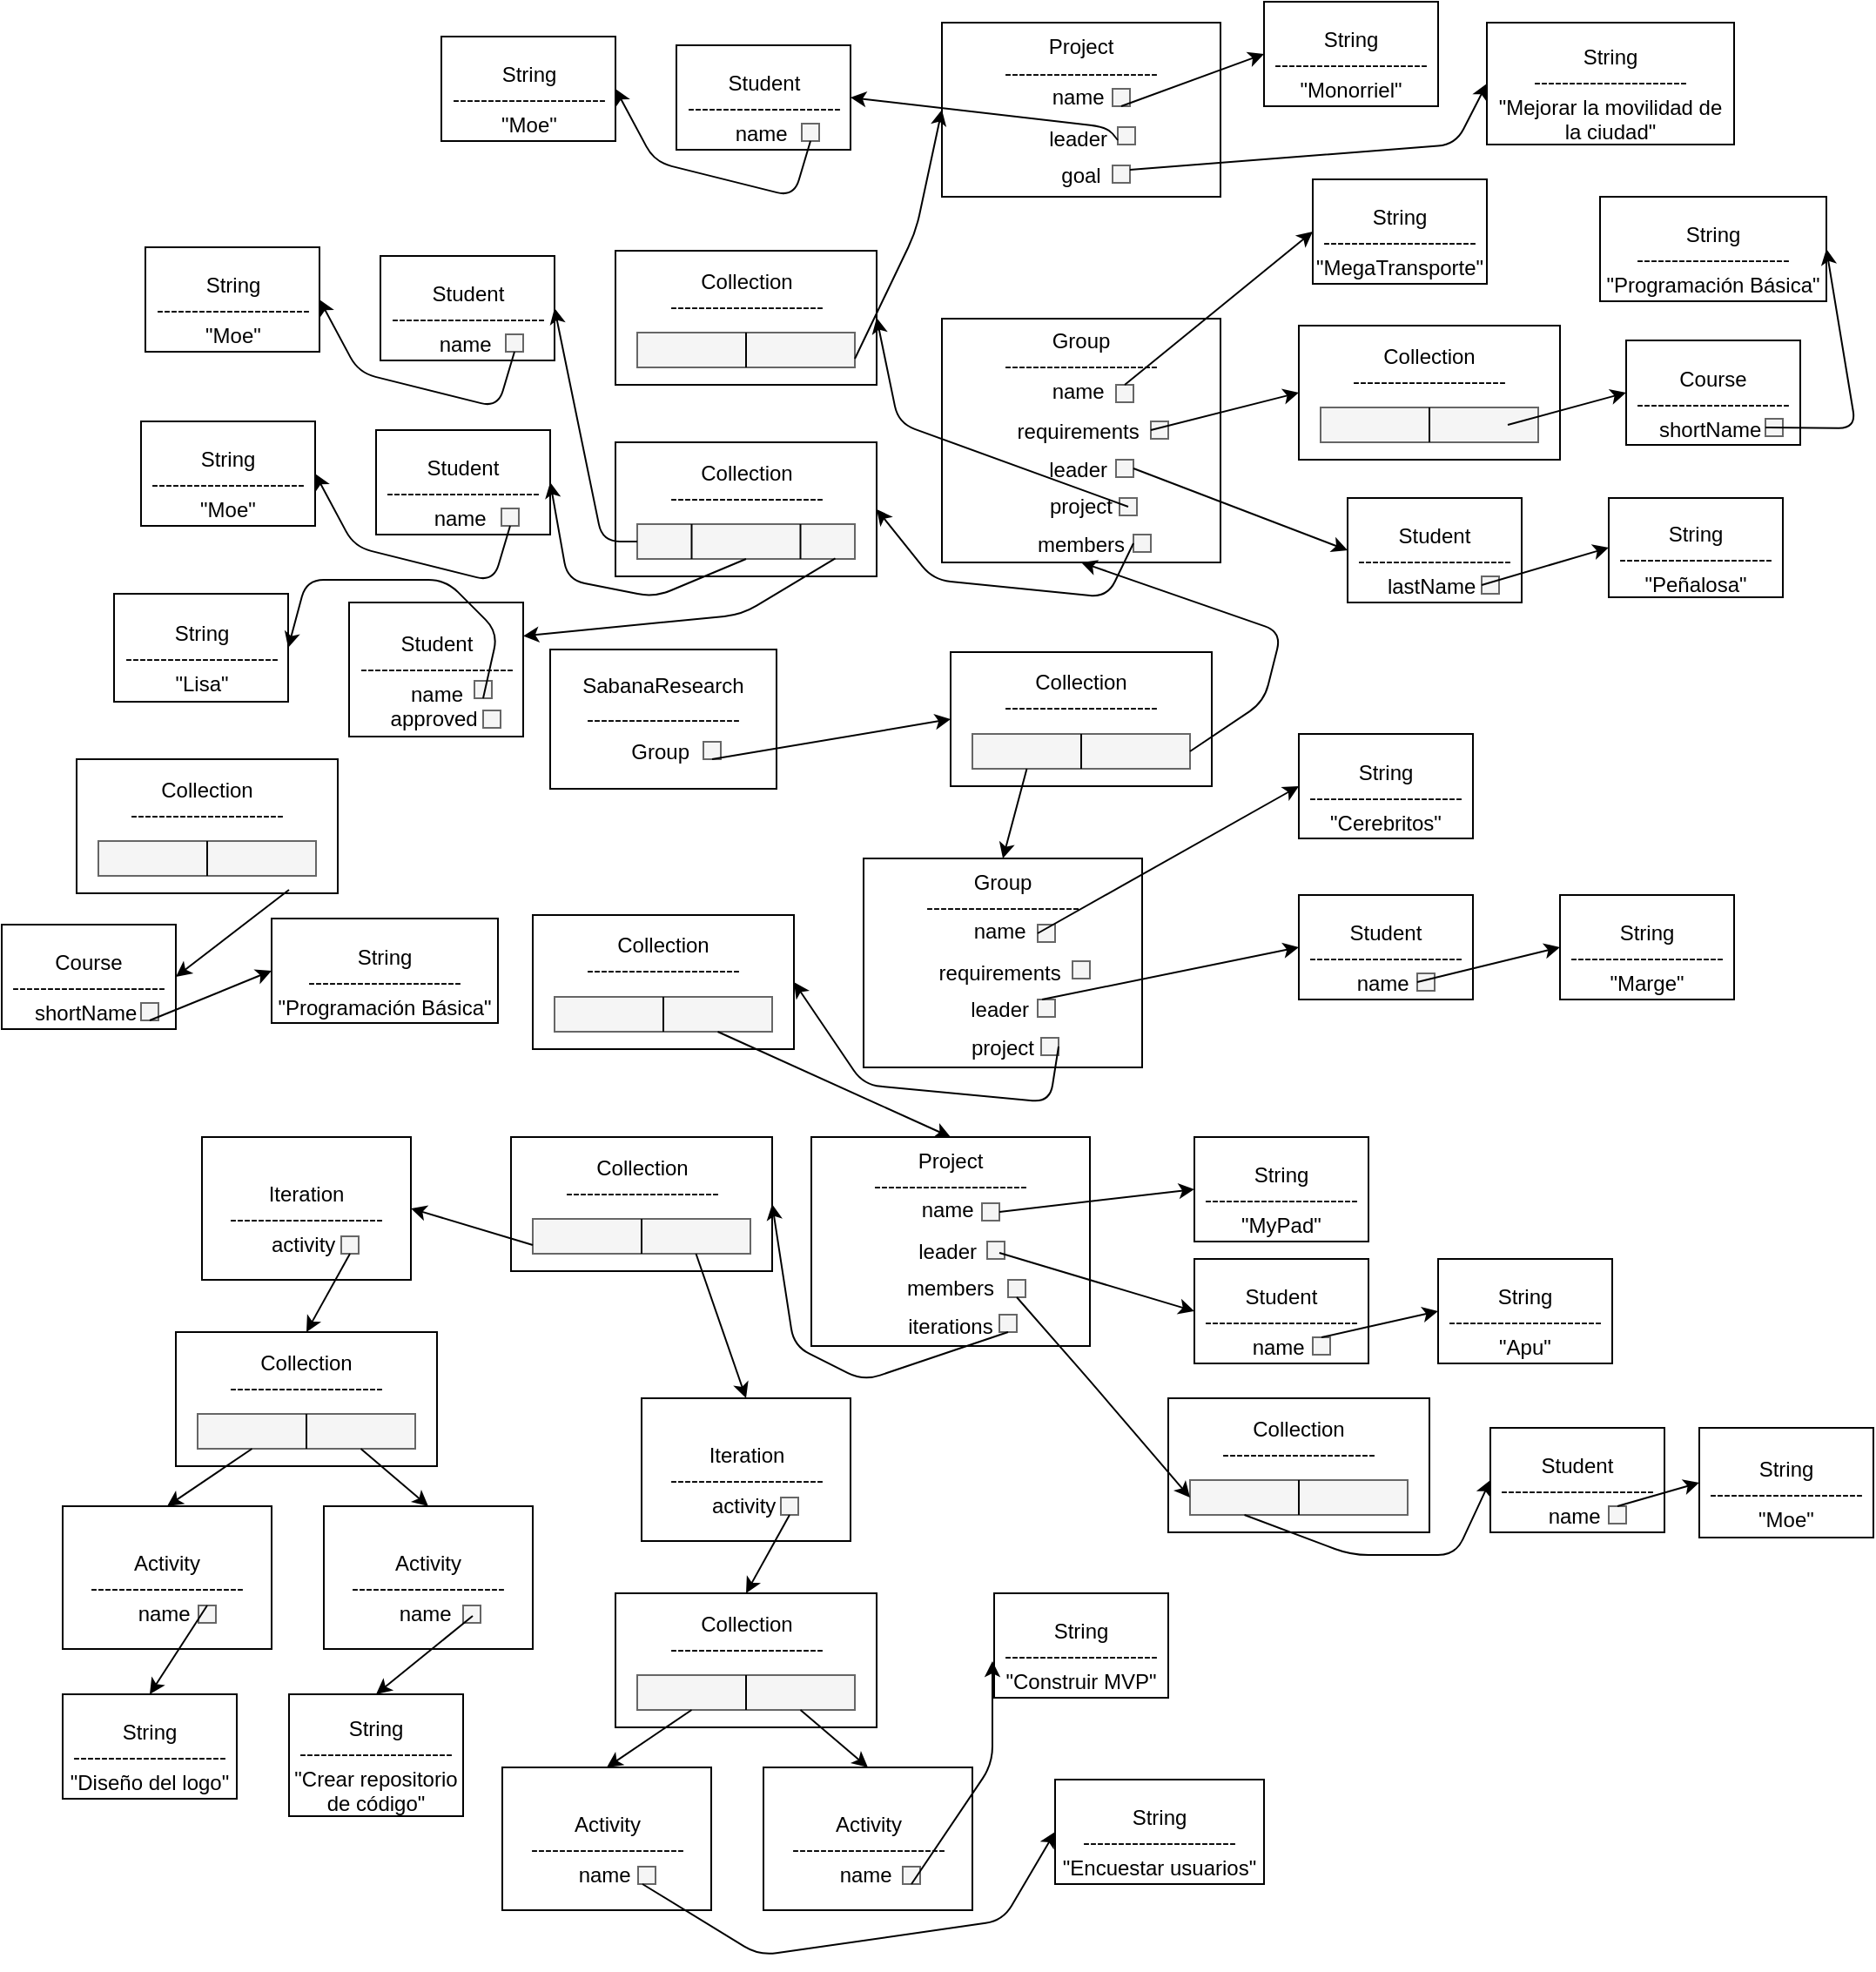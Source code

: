 <mxfile version="14.4.2" type="github"><diagram id="P8UJjd-iCcL9olayxcJQ" name="Page-1"><mxGraphModel dx="2286" dy="1007" grid="1" gridSize="10" guides="1" tooltips="1" connect="1" arrows="1" fold="1" page="0" pageScale="1" pageWidth="827" pageHeight="1169" math="0" shadow="0"><root><mxCell id="0"/><mxCell id="1" parent="0"/><mxCell id="CRfSCjfaQZ6pSFV6DgBa-1" value="&lt;p style=&quot;line-height: 80%&quot;&gt;SabanaResearch&lt;br&gt;&lt;br&gt;----------------------&lt;br&gt;&lt;br&gt;Group&amp;nbsp;&lt;/p&gt;" style="rounded=0;whiteSpace=wrap;html=1;" vertex="1" parent="1"><mxGeometry x="80" y="70" width="130" height="80" as="geometry"/></mxCell><mxCell id="CRfSCjfaQZ6pSFV6DgBa-2" value="" style="whiteSpace=wrap;html=1;aspect=fixed;fillColor=#f5f5f5;strokeColor=#666666;fontColor=#333333;" vertex="1" parent="1"><mxGeometry x="168" y="123" width="10" height="10" as="geometry"/></mxCell><mxCell id="CRfSCjfaQZ6pSFV6DgBa-3" value="Collection&lt;br&gt;----------------------&lt;br&gt;&lt;br&gt;&amp;nbsp;" style="rounded=0;whiteSpace=wrap;html=1;" vertex="1" parent="1"><mxGeometry x="310" y="71.5" width="150" height="77" as="geometry"/></mxCell><mxCell id="CRfSCjfaQZ6pSFV6DgBa-4" value="" style="rounded=0;whiteSpace=wrap;html=1;fillColor=#f5f5f5;strokeColor=#666666;fontColor=#333333;" vertex="1" parent="1"><mxGeometry x="322.5" y="118.5" width="125" height="20" as="geometry"/></mxCell><mxCell id="CRfSCjfaQZ6pSFV6DgBa-5" value="" style="endArrow=none;html=1;entryX=0.5;entryY=0;entryDx=0;entryDy=0;" edge="1" parent="1" target="CRfSCjfaQZ6pSFV6DgBa-4"><mxGeometry width="50" height="50" relative="1" as="geometry"><mxPoint x="385" y="138.5" as="sourcePoint"/><mxPoint x="430" y="128.5" as="targetPoint"/></mxGeometry></mxCell><mxCell id="CRfSCjfaQZ6pSFV6DgBa-7" value="" style="endArrow=classic;html=1;exitX=0.5;exitY=1;exitDx=0;exitDy=0;entryX=0;entryY=0.5;entryDx=0;entryDy=0;" edge="1" parent="1" source="CRfSCjfaQZ6pSFV6DgBa-2" target="CRfSCjfaQZ6pSFV6DgBa-3"><mxGeometry width="50" height="50" relative="1" as="geometry"><mxPoint x="390" y="170" as="sourcePoint"/><mxPoint x="440" y="120" as="targetPoint"/></mxGeometry></mxCell><mxCell id="CRfSCjfaQZ6pSFV6DgBa-8" value="&lt;p style=&quot;line-height: 80%&quot;&gt;&lt;/p&gt;&lt;div&gt;&lt;span&gt;Group&lt;/span&gt;&lt;/div&gt;&lt;div&gt;&lt;span&gt;----------------------&lt;/span&gt;&lt;/div&gt;&lt;div&gt;&lt;span&gt;name&amp;nbsp;&lt;/span&gt;&lt;/div&gt;&lt;p&gt;&lt;/p&gt;&lt;p style=&quot;line-height: 80%&quot;&gt;requirements&amp;nbsp;&lt;/p&gt;&lt;p style=&quot;line-height: 80%&quot;&gt;leader&amp;nbsp;&lt;/p&gt;&lt;p style=&quot;line-height: 80%&quot;&gt;project&lt;/p&gt;" style="rounded=0;whiteSpace=wrap;html=1;align=center;" vertex="1" parent="1"><mxGeometry x="260" y="190" width="160" height="120" as="geometry"/></mxCell><mxCell id="CRfSCjfaQZ6pSFV6DgBa-9" value="" style="whiteSpace=wrap;html=1;aspect=fixed;fillColor=#f5f5f5;strokeColor=#666666;fontColor=#333333;" vertex="1" parent="1"><mxGeometry x="380" y="249" width="10" height="10" as="geometry"/></mxCell><mxCell id="CRfSCjfaQZ6pSFV6DgBa-10" value="&lt;p style=&quot;line-height: 80%&quot;&gt;&lt;/p&gt;&lt;div&gt;String&lt;/div&gt;&lt;div&gt;&lt;span&gt;----------------------&lt;/span&gt;&lt;/div&gt;&lt;div&gt;&lt;span&gt;&quot;Cerebritos&quot;&lt;/span&gt;&lt;/div&gt;" style="rounded=0;whiteSpace=wrap;html=1;align=center;" vertex="1" parent="1"><mxGeometry x="510" y="118.5" width="100" height="60" as="geometry"/></mxCell><mxCell id="CRfSCjfaQZ6pSFV6DgBa-11" value="" style="whiteSpace=wrap;html=1;aspect=fixed;fillColor=#f5f5f5;strokeColor=#666666;fontColor=#333333;" vertex="1" parent="1"><mxGeometry x="360" y="228" width="10" height="10" as="geometry"/></mxCell><mxCell id="CRfSCjfaQZ6pSFV6DgBa-13" value="" style="endArrow=classic;html=1;entryX=0;entryY=0.5;entryDx=0;entryDy=0;exitX=0;exitY=0.5;exitDx=0;exitDy=0;" edge="1" parent="1" source="CRfSCjfaQZ6pSFV6DgBa-11" target="CRfSCjfaQZ6pSFV6DgBa-10"><mxGeometry width="50" height="50" relative="1" as="geometry"><mxPoint x="390" y="210" as="sourcePoint"/><mxPoint x="440" y="160" as="targetPoint"/></mxGeometry></mxCell><mxCell id="CRfSCjfaQZ6pSFV6DgBa-14" value="" style="whiteSpace=wrap;html=1;aspect=fixed;fillColor=#f5f5f5;strokeColor=#666666;fontColor=#333333;" vertex="1" parent="1"><mxGeometry x="360" y="271" width="10" height="10" as="geometry"/></mxCell><mxCell id="CRfSCjfaQZ6pSFV6DgBa-15" value="&lt;p style=&quot;line-height: 80%&quot;&gt;&lt;/p&gt;&lt;div&gt;Student&lt;/div&gt;&lt;div&gt;&lt;span&gt;----------------------&lt;/span&gt;&lt;/div&gt;&lt;div&gt;&lt;span&gt;name&amp;nbsp;&lt;/span&gt;&lt;/div&gt;" style="rounded=0;whiteSpace=wrap;html=1;align=center;" vertex="1" parent="1"><mxGeometry x="510" y="211" width="100" height="60" as="geometry"/></mxCell><mxCell id="CRfSCjfaQZ6pSFV6DgBa-16" value="" style="whiteSpace=wrap;html=1;aspect=fixed;fillColor=#f5f5f5;strokeColor=#666666;fontColor=#333333;" vertex="1" parent="1"><mxGeometry x="578" y="256" width="10" height="10" as="geometry"/></mxCell><mxCell id="CRfSCjfaQZ6pSFV6DgBa-17" value="&lt;p style=&quot;line-height: 80%&quot;&gt;&lt;/p&gt;&lt;div&gt;String&lt;/div&gt;&lt;div&gt;&lt;span&gt;----------------------&lt;/span&gt;&lt;/div&gt;&lt;div&gt;&lt;span&gt;&quot;Marge&quot;&lt;/span&gt;&lt;/div&gt;" style="rounded=0;whiteSpace=wrap;html=1;align=center;" vertex="1" parent="1"><mxGeometry x="660" y="211" width="100" height="60" as="geometry"/></mxCell><mxCell id="CRfSCjfaQZ6pSFV6DgBa-18" value="" style="endArrow=classic;html=1;exitX=0;exitY=0.5;exitDx=0;exitDy=0;entryX=0;entryY=0.5;entryDx=0;entryDy=0;" edge="1" parent="1" source="CRfSCjfaQZ6pSFV6DgBa-16" target="CRfSCjfaQZ6pSFV6DgBa-17"><mxGeometry width="50" height="50" relative="1" as="geometry"><mxPoint x="600" y="350" as="sourcePoint"/><mxPoint x="650" y="300" as="targetPoint"/></mxGeometry></mxCell><mxCell id="CRfSCjfaQZ6pSFV6DgBa-19" value="" style="endArrow=classic;html=1;exitX=0.25;exitY=0;exitDx=0;exitDy=0;entryX=0;entryY=0.5;entryDx=0;entryDy=0;" edge="1" parent="1" source="CRfSCjfaQZ6pSFV6DgBa-14" target="CRfSCjfaQZ6pSFV6DgBa-15"><mxGeometry width="50" height="50" relative="1" as="geometry"><mxPoint x="460" y="350" as="sourcePoint"/><mxPoint x="510" y="300" as="targetPoint"/></mxGeometry></mxCell><mxCell id="CRfSCjfaQZ6pSFV6DgBa-20" value="" style="whiteSpace=wrap;html=1;aspect=fixed;fillColor=#f5f5f5;strokeColor=#666666;fontColor=#333333;" vertex="1" parent="1"><mxGeometry x="362" y="293" width="10" height="10" as="geometry"/></mxCell><mxCell id="CRfSCjfaQZ6pSFV6DgBa-22" value="Collection&lt;br&gt;----------------------&lt;br&gt;&lt;br&gt;&amp;nbsp;" style="rounded=0;whiteSpace=wrap;html=1;" vertex="1" parent="1"><mxGeometry x="70" y="222.5" width="150" height="77" as="geometry"/></mxCell><mxCell id="CRfSCjfaQZ6pSFV6DgBa-23" value="" style="rounded=0;whiteSpace=wrap;html=1;fillColor=#f5f5f5;strokeColor=#666666;fontColor=#333333;" vertex="1" parent="1"><mxGeometry x="82.5" y="269.5" width="125" height="20" as="geometry"/></mxCell><mxCell id="CRfSCjfaQZ6pSFV6DgBa-24" value="" style="endArrow=none;html=1;entryX=0.5;entryY=0;entryDx=0;entryDy=0;" edge="1" parent="1" target="CRfSCjfaQZ6pSFV6DgBa-23"><mxGeometry width="50" height="50" relative="1" as="geometry"><mxPoint x="145" y="289.5" as="sourcePoint"/><mxPoint x="190" y="279.5" as="targetPoint"/></mxGeometry></mxCell><mxCell id="CRfSCjfaQZ6pSFV6DgBa-25" value="" style="endArrow=classic;html=1;exitX=0.25;exitY=1;exitDx=0;exitDy=0;entryX=0.5;entryY=0;entryDx=0;entryDy=0;" edge="1" parent="1" source="CRfSCjfaQZ6pSFV6DgBa-4" target="CRfSCjfaQZ6pSFV6DgBa-8"><mxGeometry width="50" height="50" relative="1" as="geometry"><mxPoint x="390" y="300" as="sourcePoint"/><mxPoint x="440" y="250" as="targetPoint"/></mxGeometry></mxCell><mxCell id="CRfSCjfaQZ6pSFV6DgBa-28" value="" style="endArrow=classic;html=1;exitX=1;exitY=0.5;exitDx=0;exitDy=0;entryX=1;entryY=0.5;entryDx=0;entryDy=0;" edge="1" parent="1" source="CRfSCjfaQZ6pSFV6DgBa-20" target="CRfSCjfaQZ6pSFV6DgBa-22"><mxGeometry width="50" height="50" relative="1" as="geometry"><mxPoint x="390" y="300" as="sourcePoint"/><mxPoint x="440" y="250" as="targetPoint"/><Array as="points"><mxPoint x="367" y="330"/><mxPoint x="260" y="320"/></Array></mxGeometry></mxCell><mxCell id="CRfSCjfaQZ6pSFV6DgBa-29" value="&lt;p style=&quot;line-height: 80%&quot;&gt;&lt;/p&gt;&lt;div&gt;Project&lt;/div&gt;&lt;div&gt;&lt;span&gt;----------------------&lt;/span&gt;&lt;/div&gt;&lt;div&gt;&lt;span&gt;name&amp;nbsp;&lt;/span&gt;&lt;/div&gt;&lt;p&gt;&lt;/p&gt;&lt;p style=&quot;line-height: 80%&quot;&gt;&lt;span&gt;leader&amp;nbsp;&lt;/span&gt;&lt;/p&gt;&lt;p style=&quot;line-height: 80%&quot;&gt;&lt;span&gt;members&lt;/span&gt;&lt;/p&gt;&lt;p style=&quot;line-height: 80%&quot;&gt;iterations&lt;/p&gt;" style="rounded=0;whiteSpace=wrap;html=1;align=center;" vertex="1" parent="1"><mxGeometry x="230" y="350" width="160" height="120" as="geometry"/></mxCell><mxCell id="CRfSCjfaQZ6pSFV6DgBa-30" value="" style="whiteSpace=wrap;html=1;aspect=fixed;fillColor=#f5f5f5;strokeColor=#666666;fontColor=#333333;" vertex="1" parent="1"><mxGeometry x="328" y="388" width="10" height="10" as="geometry"/></mxCell><mxCell id="CRfSCjfaQZ6pSFV6DgBa-31" value="" style="whiteSpace=wrap;html=1;aspect=fixed;fillColor=#f5f5f5;strokeColor=#666666;fontColor=#333333;" vertex="1" parent="1"><mxGeometry x="338" y="452" width="10" height="10" as="geometry"/></mxCell><mxCell id="CRfSCjfaQZ6pSFV6DgBa-32" value="" style="whiteSpace=wrap;html=1;aspect=fixed;fillColor=#f5f5f5;strokeColor=#666666;fontColor=#333333;" vertex="1" parent="1"><mxGeometry x="343" y="432" width="10" height="10" as="geometry"/></mxCell><mxCell id="CRfSCjfaQZ6pSFV6DgBa-33" value="" style="whiteSpace=wrap;html=1;aspect=fixed;fillColor=#f5f5f5;strokeColor=#666666;fontColor=#333333;" vertex="1" parent="1"><mxGeometry x="331" y="410" width="10" height="10" as="geometry"/></mxCell><mxCell id="CRfSCjfaQZ6pSFV6DgBa-38" value="&lt;p style=&quot;line-height: 80%&quot;&gt;&lt;/p&gt;&lt;div&gt;String&lt;/div&gt;&lt;div&gt;&lt;span&gt;----------------------&lt;/span&gt;&lt;/div&gt;&lt;div&gt;&lt;span&gt;&quot;MyPad&quot;&lt;/span&gt;&lt;/div&gt;" style="rounded=0;whiteSpace=wrap;html=1;align=center;" vertex="1" parent="1"><mxGeometry x="450" y="350" width="100" height="60" as="geometry"/></mxCell><mxCell id="CRfSCjfaQZ6pSFV6DgBa-40" value="&lt;p style=&quot;line-height: 80%&quot;&gt;&lt;/p&gt;&lt;div&gt;Student&lt;/div&gt;&lt;div&gt;&lt;span&gt;----------------------&lt;/span&gt;&lt;/div&gt;&lt;div&gt;&lt;span&gt;name&amp;nbsp;&lt;/span&gt;&lt;/div&gt;" style="rounded=0;whiteSpace=wrap;html=1;align=center;" vertex="1" parent="1"><mxGeometry x="450" y="420" width="100" height="60" as="geometry"/></mxCell><mxCell id="CRfSCjfaQZ6pSFV6DgBa-41" value="" style="whiteSpace=wrap;html=1;aspect=fixed;fillColor=#f5f5f5;strokeColor=#666666;fontColor=#333333;" vertex="1" parent="1"><mxGeometry x="518" y="465" width="10" height="10" as="geometry"/></mxCell><mxCell id="CRfSCjfaQZ6pSFV6DgBa-42" value="&lt;p style=&quot;line-height: 80%&quot;&gt;&lt;/p&gt;&lt;div&gt;String&lt;/div&gt;&lt;div&gt;&lt;span&gt;----------------------&lt;/span&gt;&lt;/div&gt;&lt;div&gt;&lt;span&gt;&quot;Apu&quot;&lt;/span&gt;&lt;/div&gt;" style="rounded=0;whiteSpace=wrap;html=1;align=center;" vertex="1" parent="1"><mxGeometry x="590" y="420" width="100" height="60" as="geometry"/></mxCell><mxCell id="CRfSCjfaQZ6pSFV6DgBa-43" value="Collection&lt;br&gt;----------------------&lt;br&gt;&lt;br&gt;&amp;nbsp;" style="rounded=0;whiteSpace=wrap;html=1;" vertex="1" parent="1"><mxGeometry x="435" y="500" width="150" height="77" as="geometry"/></mxCell><mxCell id="CRfSCjfaQZ6pSFV6DgBa-44" value="" style="rounded=0;whiteSpace=wrap;html=1;fillColor=#f5f5f5;strokeColor=#666666;fontColor=#333333;" vertex="1" parent="1"><mxGeometry x="447.5" y="547" width="125" height="20" as="geometry"/></mxCell><mxCell id="CRfSCjfaQZ6pSFV6DgBa-45" value="" style="endArrow=none;html=1;entryX=0.5;entryY=0;entryDx=0;entryDy=0;" edge="1" parent="1" target="CRfSCjfaQZ6pSFV6DgBa-44"><mxGeometry width="50" height="50" relative="1" as="geometry"><mxPoint x="510" y="567" as="sourcePoint"/><mxPoint x="555" y="557" as="targetPoint"/></mxGeometry></mxCell><mxCell id="CRfSCjfaQZ6pSFV6DgBa-46" value="&lt;p style=&quot;line-height: 80%&quot;&gt;&lt;/p&gt;&lt;div&gt;Student&lt;/div&gt;&lt;div&gt;&lt;span&gt;----------------------&lt;/span&gt;&lt;/div&gt;&lt;div&gt;&lt;span&gt;name&amp;nbsp;&lt;/span&gt;&lt;/div&gt;" style="rounded=0;whiteSpace=wrap;html=1;align=center;" vertex="1" parent="1"><mxGeometry x="620" y="517" width="100" height="60" as="geometry"/></mxCell><mxCell id="CRfSCjfaQZ6pSFV6DgBa-47" value="" style="whiteSpace=wrap;html=1;aspect=fixed;fillColor=#f5f5f5;strokeColor=#666666;fontColor=#333333;" vertex="1" parent="1"><mxGeometry x="688" y="562" width="10" height="10" as="geometry"/></mxCell><mxCell id="CRfSCjfaQZ6pSFV6DgBa-48" value="&lt;p style=&quot;line-height: 80%&quot;&gt;&lt;/p&gt;&lt;div&gt;String&lt;/div&gt;&lt;div&gt;&lt;span&gt;----------------------&lt;/span&gt;&lt;/div&gt;&lt;div&gt;&lt;span&gt;&quot;Moe&quot;&lt;/span&gt;&lt;/div&gt;" style="rounded=0;whiteSpace=wrap;html=1;align=center;" vertex="1" parent="1"><mxGeometry x="740" y="517" width="100" height="63" as="geometry"/></mxCell><mxCell id="CRfSCjfaQZ6pSFV6DgBa-49" value="" style="endArrow=classic;html=1;exitX=1;exitY=0.5;exitDx=0;exitDy=0;entryX=0;entryY=0.5;entryDx=0;entryDy=0;" edge="1" parent="1" source="CRfSCjfaQZ6pSFV6DgBa-30" target="CRfSCjfaQZ6pSFV6DgBa-38"><mxGeometry width="50" height="50" relative="1" as="geometry"><mxPoint x="330" y="550" as="sourcePoint"/><mxPoint x="380" y="500" as="targetPoint"/></mxGeometry></mxCell><mxCell id="CRfSCjfaQZ6pSFV6DgBa-50" value="" style="endArrow=classic;html=1;exitX=1;exitY=0.5;exitDx=0;exitDy=0;entryX=0;entryY=0.5;entryDx=0;entryDy=0;" edge="1" parent="1" target="CRfSCjfaQZ6pSFV6DgBa-40"><mxGeometry width="50" height="50" relative="1" as="geometry"><mxPoint x="338" y="416.5" as="sourcePoint"/><mxPoint x="450" y="403.5" as="targetPoint"/></mxGeometry></mxCell><mxCell id="CRfSCjfaQZ6pSFV6DgBa-51" value="" style="endArrow=classic;html=1;exitX=0.5;exitY=0;exitDx=0;exitDy=0;entryX=0;entryY=0.5;entryDx=0;entryDy=0;" edge="1" parent="1" source="CRfSCjfaQZ6pSFV6DgBa-41" target="CRfSCjfaQZ6pSFV6DgBa-42"><mxGeometry width="50" height="50" relative="1" as="geometry"><mxPoint x="322.5" y="510" as="sourcePoint"/><mxPoint x="434.5" y="543.5" as="targetPoint"/></mxGeometry></mxCell><mxCell id="CRfSCjfaQZ6pSFV6DgBa-52" value="" style="endArrow=classic;html=1;exitX=0.5;exitY=1;exitDx=0;exitDy=0;entryX=0;entryY=0.5;entryDx=0;entryDy=0;" edge="1" parent="1" source="CRfSCjfaQZ6pSFV6DgBa-32" target="CRfSCjfaQZ6pSFV6DgBa-44"><mxGeometry width="50" height="50" relative="1" as="geometry"><mxPoint x="330" y="560" as="sourcePoint"/><mxPoint x="380" y="510" as="targetPoint"/><Array as="points"><mxPoint x="390" y="490"/></Array></mxGeometry></mxCell><mxCell id="CRfSCjfaQZ6pSFV6DgBa-53" value="" style="endArrow=classic;html=1;exitX=0.25;exitY=1;exitDx=0;exitDy=0;entryX=0;entryY=0.5;entryDx=0;entryDy=0;" edge="1" parent="1" source="CRfSCjfaQZ6pSFV6DgBa-44" target="CRfSCjfaQZ6pSFV6DgBa-46"><mxGeometry width="50" height="50" relative="1" as="geometry"><mxPoint x="510" y="670" as="sourcePoint"/><mxPoint x="560" y="620" as="targetPoint"/><Array as="points"><mxPoint x="540" y="590"/><mxPoint x="600" y="590"/></Array></mxGeometry></mxCell><mxCell id="CRfSCjfaQZ6pSFV6DgBa-54" value="" style="endArrow=classic;html=1;exitX=0.5;exitY=0;exitDx=0;exitDy=0;entryX=0;entryY=0.5;entryDx=0;entryDy=0;" edge="1" parent="1" source="CRfSCjfaQZ6pSFV6DgBa-47" target="CRfSCjfaQZ6pSFV6DgBa-48"><mxGeometry width="50" height="50" relative="1" as="geometry"><mxPoint x="698" y="670" as="sourcePoint"/><mxPoint x="748" y="620" as="targetPoint"/></mxGeometry></mxCell><mxCell id="CRfSCjfaQZ6pSFV6DgBa-55" value="Collection&lt;br&gt;----------------------&lt;br&gt;&lt;br&gt;&amp;nbsp;" style="rounded=0;whiteSpace=wrap;html=1;" vertex="1" parent="1"><mxGeometry x="57.5" y="350" width="150" height="77" as="geometry"/></mxCell><mxCell id="CRfSCjfaQZ6pSFV6DgBa-56" value="" style="rounded=0;whiteSpace=wrap;html=1;fillColor=#f5f5f5;strokeColor=#666666;fontColor=#333333;" vertex="1" parent="1"><mxGeometry x="70" y="397" width="125" height="20" as="geometry"/></mxCell><mxCell id="CRfSCjfaQZ6pSFV6DgBa-57" value="" style="endArrow=none;html=1;entryX=0.5;entryY=0;entryDx=0;entryDy=0;" edge="1" parent="1" target="CRfSCjfaQZ6pSFV6DgBa-56"><mxGeometry width="50" height="50" relative="1" as="geometry"><mxPoint x="132.5" y="417" as="sourcePoint"/><mxPoint x="177.5" y="407" as="targetPoint"/></mxGeometry></mxCell><mxCell id="CRfSCjfaQZ6pSFV6DgBa-58" value="" style="endArrow=classic;html=1;exitX=0.5;exitY=1;exitDx=0;exitDy=0;entryX=1;entryY=0.5;entryDx=0;entryDy=0;" edge="1" parent="1" source="CRfSCjfaQZ6pSFV6DgBa-31" target="CRfSCjfaQZ6pSFV6DgBa-55"><mxGeometry width="50" height="50" relative="1" as="geometry"><mxPoint x="200" y="590" as="sourcePoint"/><mxPoint x="160" y="480" as="targetPoint"/><Array as="points"><mxPoint x="260" y="490"/><mxPoint x="220" y="470"/></Array></mxGeometry></mxCell><mxCell id="CRfSCjfaQZ6pSFV6DgBa-59" value="" style="endArrow=classic;html=1;exitX=0.75;exitY=1;exitDx=0;exitDy=0;entryX=0.5;entryY=0;entryDx=0;entryDy=0;" edge="1" parent="1" source="CRfSCjfaQZ6pSFV6DgBa-23" target="CRfSCjfaQZ6pSFV6DgBa-29"><mxGeometry width="50" height="50" relative="1" as="geometry"><mxPoint x="80" y="510" as="sourcePoint"/><mxPoint x="130" y="460" as="targetPoint"/></mxGeometry></mxCell><mxCell id="CRfSCjfaQZ6pSFV6DgBa-60" value="&lt;p style=&quot;line-height: 80%&quot;&gt;&lt;/p&gt;&lt;div&gt;Iteration&lt;/div&gt;&lt;div&gt;&lt;span&gt;----------------------&lt;/span&gt;&lt;/div&gt;&lt;div&gt;&lt;span&gt;activity&amp;nbsp;&lt;/span&gt;&lt;/div&gt;" style="rounded=0;whiteSpace=wrap;html=1;align=center;" vertex="1" parent="1"><mxGeometry x="-120" y="350" width="120" height="82" as="geometry"/></mxCell><mxCell id="CRfSCjfaQZ6pSFV6DgBa-63" value="" style="whiteSpace=wrap;html=1;aspect=fixed;fillColor=#f5f5f5;strokeColor=#666666;fontColor=#333333;" vertex="1" parent="1"><mxGeometry x="-40" y="407" width="10" height="10" as="geometry"/></mxCell><mxCell id="CRfSCjfaQZ6pSFV6DgBa-69" value="Collection&lt;br&gt;----------------------&lt;br&gt;&lt;br&gt;&amp;nbsp;" style="rounded=0;whiteSpace=wrap;html=1;" vertex="1" parent="1"><mxGeometry x="-135" y="462" width="150" height="77" as="geometry"/></mxCell><mxCell id="CRfSCjfaQZ6pSFV6DgBa-70" value="" style="rounded=0;whiteSpace=wrap;html=1;fillColor=#f5f5f5;strokeColor=#666666;fontColor=#333333;" vertex="1" parent="1"><mxGeometry x="-122.5" y="509" width="125" height="20" as="geometry"/></mxCell><mxCell id="CRfSCjfaQZ6pSFV6DgBa-71" value="" style="endArrow=none;html=1;entryX=0.5;entryY=0;entryDx=0;entryDy=0;" edge="1" parent="1" target="CRfSCjfaQZ6pSFV6DgBa-70"><mxGeometry width="50" height="50" relative="1" as="geometry"><mxPoint x="-60" y="529" as="sourcePoint"/><mxPoint x="-15" y="519" as="targetPoint"/></mxGeometry></mxCell><mxCell id="CRfSCjfaQZ6pSFV6DgBa-72" value="&lt;p style=&quot;line-height: 80%&quot;&gt;&lt;/p&gt;&lt;div&gt;Activity&lt;/div&gt;&lt;div&gt;&lt;span&gt;----------------------&lt;/span&gt;&lt;/div&gt;&lt;div&gt;&lt;span&gt;name&amp;nbsp;&lt;/span&gt;&lt;/div&gt;" style="rounded=0;whiteSpace=wrap;html=1;align=center;" vertex="1" parent="1"><mxGeometry x="-200" y="562" width="120" height="82" as="geometry"/></mxCell><mxCell id="CRfSCjfaQZ6pSFV6DgBa-73" value="" style="whiteSpace=wrap;html=1;aspect=fixed;fillColor=#f5f5f5;strokeColor=#666666;fontColor=#333333;" vertex="1" parent="1"><mxGeometry x="-122" y="619" width="10" height="10" as="geometry"/></mxCell><mxCell id="CRfSCjfaQZ6pSFV6DgBa-76" value="&lt;p style=&quot;line-height: 80%&quot;&gt;&lt;/p&gt;&lt;div&gt;Activity&lt;/div&gt;&lt;div&gt;&lt;span&gt;----------------------&lt;/span&gt;&lt;/div&gt;&lt;div&gt;&lt;span&gt;name&amp;nbsp;&lt;/span&gt;&lt;/div&gt;" style="rounded=0;whiteSpace=wrap;html=1;align=center;" vertex="1" parent="1"><mxGeometry x="-50" y="562" width="120" height="82" as="geometry"/></mxCell><mxCell id="CRfSCjfaQZ6pSFV6DgBa-77" value="" style="whiteSpace=wrap;html=1;aspect=fixed;fillColor=#f5f5f5;strokeColor=#666666;fontColor=#333333;" vertex="1" parent="1"><mxGeometry x="30" y="619" width="10" height="10" as="geometry"/></mxCell><mxCell id="CRfSCjfaQZ6pSFV6DgBa-78" value="" style="endArrow=classic;html=1;exitX=0;exitY=0.75;exitDx=0;exitDy=0;entryX=1;entryY=0.5;entryDx=0;entryDy=0;" edge="1" parent="1" source="CRfSCjfaQZ6pSFV6DgBa-56" target="CRfSCjfaQZ6pSFV6DgBa-60"><mxGeometry width="50" height="50" relative="1" as="geometry"><mxPoint x="60" y="510" as="sourcePoint"/><mxPoint x="110" y="460" as="targetPoint"/></mxGeometry></mxCell><mxCell id="CRfSCjfaQZ6pSFV6DgBa-79" value="" style="endArrow=classic;html=1;exitX=0.5;exitY=1;exitDx=0;exitDy=0;entryX=0.5;entryY=0;entryDx=0;entryDy=0;" edge="1" parent="1" source="CRfSCjfaQZ6pSFV6DgBa-63" target="CRfSCjfaQZ6pSFV6DgBa-69"><mxGeometry width="50" height="50" relative="1" as="geometry"><mxPoint x="-220" y="460" as="sourcePoint"/><mxPoint x="-170" y="410" as="targetPoint"/></mxGeometry></mxCell><mxCell id="CRfSCjfaQZ6pSFV6DgBa-80" value="" style="endArrow=classic;html=1;exitX=0.25;exitY=1;exitDx=0;exitDy=0;entryX=0.5;entryY=0;entryDx=0;entryDy=0;" edge="1" parent="1" source="CRfSCjfaQZ6pSFV6DgBa-70" target="CRfSCjfaQZ6pSFV6DgBa-72"><mxGeometry width="50" height="50" relative="1" as="geometry"><mxPoint x="-250" y="520" as="sourcePoint"/><mxPoint x="-200" y="470" as="targetPoint"/></mxGeometry></mxCell><mxCell id="CRfSCjfaQZ6pSFV6DgBa-81" value="" style="endArrow=classic;html=1;exitX=0.75;exitY=1;exitDx=0;exitDy=0;entryX=0.5;entryY=0;entryDx=0;entryDy=0;" edge="1" parent="1" source="CRfSCjfaQZ6pSFV6DgBa-70" target="CRfSCjfaQZ6pSFV6DgBa-76"><mxGeometry width="50" height="50" relative="1" as="geometry"><mxPoint x="-81.25" y="539" as="sourcePoint"/><mxPoint x="-130" y="572" as="targetPoint"/></mxGeometry></mxCell><mxCell id="CRfSCjfaQZ6pSFV6DgBa-82" value="&lt;p style=&quot;line-height: 80%&quot;&gt;&lt;/p&gt;&lt;div&gt;Iteration&lt;/div&gt;&lt;div&gt;&lt;span&gt;----------------------&lt;/span&gt;&lt;/div&gt;&lt;div&gt;&lt;span&gt;activity&amp;nbsp;&lt;/span&gt;&lt;/div&gt;" style="rounded=0;whiteSpace=wrap;html=1;align=center;" vertex="1" parent="1"><mxGeometry x="132.5" y="500" width="120" height="82" as="geometry"/></mxCell><mxCell id="CRfSCjfaQZ6pSFV6DgBa-83" value="" style="whiteSpace=wrap;html=1;aspect=fixed;fillColor=#f5f5f5;strokeColor=#666666;fontColor=#333333;" vertex="1" parent="1"><mxGeometry x="212.5" y="557" width="10" height="10" as="geometry"/></mxCell><mxCell id="CRfSCjfaQZ6pSFV6DgBa-84" value="Collection&lt;br&gt;----------------------&lt;br&gt;&lt;br&gt;&amp;nbsp;" style="rounded=0;whiteSpace=wrap;html=1;" vertex="1" parent="1"><mxGeometry x="117.5" y="612" width="150" height="77" as="geometry"/></mxCell><mxCell id="CRfSCjfaQZ6pSFV6DgBa-85" value="" style="rounded=0;whiteSpace=wrap;html=1;fillColor=#f5f5f5;strokeColor=#666666;fontColor=#333333;" vertex="1" parent="1"><mxGeometry x="130" y="659" width="125" height="20" as="geometry"/></mxCell><mxCell id="CRfSCjfaQZ6pSFV6DgBa-86" value="" style="endArrow=none;html=1;entryX=0.5;entryY=0;entryDx=0;entryDy=0;" edge="1" parent="1" target="CRfSCjfaQZ6pSFV6DgBa-85"><mxGeometry width="50" height="50" relative="1" as="geometry"><mxPoint x="192.5" y="679" as="sourcePoint"/><mxPoint x="237.5" y="669" as="targetPoint"/></mxGeometry></mxCell><mxCell id="CRfSCjfaQZ6pSFV6DgBa-87" value="&lt;p style=&quot;line-height: 80%&quot;&gt;&lt;/p&gt;&lt;div&gt;Activity&lt;/div&gt;&lt;div&gt;&lt;span&gt;----------------------&lt;/span&gt;&lt;/div&gt;&lt;div&gt;&lt;span&gt;name&amp;nbsp;&lt;/span&gt;&lt;/div&gt;" style="rounded=0;whiteSpace=wrap;html=1;align=center;" vertex="1" parent="1"><mxGeometry x="52.5" y="712" width="120" height="82" as="geometry"/></mxCell><mxCell id="CRfSCjfaQZ6pSFV6DgBa-88" value="" style="whiteSpace=wrap;html=1;aspect=fixed;fillColor=#f5f5f5;strokeColor=#666666;fontColor=#333333;" vertex="1" parent="1"><mxGeometry x="130.5" y="769" width="10" height="10" as="geometry"/></mxCell><mxCell id="CRfSCjfaQZ6pSFV6DgBa-89" value="&lt;p style=&quot;line-height: 80%&quot;&gt;&lt;/p&gt;&lt;div&gt;Activity&lt;/div&gt;&lt;div&gt;&lt;span&gt;----------------------&lt;/span&gt;&lt;/div&gt;&lt;div&gt;&lt;span&gt;name&amp;nbsp;&lt;/span&gt;&lt;/div&gt;" style="rounded=0;whiteSpace=wrap;html=1;align=center;" vertex="1" parent="1"><mxGeometry x="202.5" y="712" width="120" height="82" as="geometry"/></mxCell><mxCell id="CRfSCjfaQZ6pSFV6DgBa-90" value="" style="whiteSpace=wrap;html=1;aspect=fixed;fillColor=#f5f5f5;strokeColor=#666666;fontColor=#333333;" vertex="1" parent="1"><mxGeometry x="282.5" y="769" width="10" height="10" as="geometry"/></mxCell><mxCell id="CRfSCjfaQZ6pSFV6DgBa-92" value="" style="endArrow=classic;html=1;exitX=0.5;exitY=1;exitDx=0;exitDy=0;entryX=0.5;entryY=0;entryDx=0;entryDy=0;" edge="1" parent="1" source="CRfSCjfaQZ6pSFV6DgBa-83" target="CRfSCjfaQZ6pSFV6DgBa-84"><mxGeometry width="50" height="50" relative="1" as="geometry"><mxPoint x="32.5" y="610" as="sourcePoint"/><mxPoint x="82.5" y="560" as="targetPoint"/></mxGeometry></mxCell><mxCell id="CRfSCjfaQZ6pSFV6DgBa-93" value="" style="endArrow=classic;html=1;exitX=0.25;exitY=1;exitDx=0;exitDy=0;entryX=0.5;entryY=0;entryDx=0;entryDy=0;" edge="1" parent="1" source="CRfSCjfaQZ6pSFV6DgBa-85" target="CRfSCjfaQZ6pSFV6DgBa-87"><mxGeometry width="50" height="50" relative="1" as="geometry"><mxPoint x="2.5" y="670" as="sourcePoint"/><mxPoint x="52.5" y="620" as="targetPoint"/></mxGeometry></mxCell><mxCell id="CRfSCjfaQZ6pSFV6DgBa-94" value="" style="endArrow=classic;html=1;exitX=0.75;exitY=1;exitDx=0;exitDy=0;entryX=0.5;entryY=0;entryDx=0;entryDy=0;" edge="1" parent="1" source="CRfSCjfaQZ6pSFV6DgBa-85" target="CRfSCjfaQZ6pSFV6DgBa-89"><mxGeometry width="50" height="50" relative="1" as="geometry"><mxPoint x="171.25" y="689" as="sourcePoint"/><mxPoint x="122.5" y="722" as="targetPoint"/></mxGeometry></mxCell><mxCell id="CRfSCjfaQZ6pSFV6DgBa-95" value="" style="endArrow=classic;html=1;exitX=0.75;exitY=1;exitDx=0;exitDy=0;entryX=0.5;entryY=0;entryDx=0;entryDy=0;" edge="1" parent="1" source="CRfSCjfaQZ6pSFV6DgBa-56" target="CRfSCjfaQZ6pSFV6DgBa-82"><mxGeometry width="50" height="50" relative="1" as="geometry"><mxPoint x="60" y="510" as="sourcePoint"/><mxPoint x="110" y="460" as="targetPoint"/></mxGeometry></mxCell><mxCell id="CRfSCjfaQZ6pSFV6DgBa-96" value="&lt;p style=&quot;line-height: 80%&quot;&gt;&lt;/p&gt;&lt;div&gt;String&lt;/div&gt;&lt;div&gt;&lt;span&gt;----------------------&lt;/span&gt;&lt;/div&gt;&lt;div&gt;&lt;span&gt;&quot;Diseño del logo&quot;&lt;/span&gt;&lt;/div&gt;" style="rounded=0;whiteSpace=wrap;html=1;align=center;" vertex="1" parent="1"><mxGeometry x="-200" y="670" width="100" height="60" as="geometry"/></mxCell><mxCell id="CRfSCjfaQZ6pSFV6DgBa-97" value="&lt;p style=&quot;line-height: 80%&quot;&gt;&lt;/p&gt;&lt;div&gt;String&lt;/div&gt;&lt;div&gt;&lt;span&gt;----------------------&lt;/span&gt;&lt;/div&gt;&lt;div&gt;&lt;span&gt;&quot;Crear repositorio de código&quot;&lt;/span&gt;&lt;/div&gt;" style="rounded=0;whiteSpace=wrap;html=1;align=center;" vertex="1" parent="1"><mxGeometry x="-70" y="670" width="100" height="70" as="geometry"/></mxCell><mxCell id="CRfSCjfaQZ6pSFV6DgBa-98" value="" style="endArrow=classic;html=1;exitX=0.5;exitY=0;exitDx=0;exitDy=0;entryX=0.5;entryY=0;entryDx=0;entryDy=0;" edge="1" parent="1" source="CRfSCjfaQZ6pSFV6DgBa-73" target="CRfSCjfaQZ6pSFV6DgBa-96"><mxGeometry width="50" height="50" relative="1" as="geometry"><mxPoint x="-150" y="800" as="sourcePoint"/><mxPoint x="-100" y="750" as="targetPoint"/></mxGeometry></mxCell><mxCell id="CRfSCjfaQZ6pSFV6DgBa-99" value="" style="endArrow=classic;html=1;exitX=0.5;exitY=0;exitDx=0;exitDy=0;entryX=0.5;entryY=0;entryDx=0;entryDy=0;" edge="1" parent="1" target="CRfSCjfaQZ6pSFV6DgBa-97"><mxGeometry width="50" height="50" relative="1" as="geometry"><mxPoint x="35.5" y="625" as="sourcePoint"/><mxPoint x="2.5" y="676" as="targetPoint"/></mxGeometry></mxCell><mxCell id="CRfSCjfaQZ6pSFV6DgBa-100" value="&lt;p style=&quot;line-height: 80%&quot;&gt;&lt;/p&gt;&lt;div&gt;String&lt;/div&gt;&lt;div&gt;&lt;span&gt;----------------------&lt;/span&gt;&lt;/div&gt;&lt;div&gt;&lt;span&gt;&quot;Construir MVP&quot;&lt;/span&gt;&lt;/div&gt;" style="rounded=0;whiteSpace=wrap;html=1;align=center;" vertex="1" parent="1"><mxGeometry x="335" y="612" width="100" height="60" as="geometry"/></mxCell><mxCell id="CRfSCjfaQZ6pSFV6DgBa-101" value="&lt;p style=&quot;line-height: 80%&quot;&gt;&lt;/p&gt;&lt;div&gt;String&lt;/div&gt;&lt;div&gt;&lt;span&gt;----------------------&lt;/span&gt;&lt;/div&gt;&lt;div&gt;&lt;span&gt;&quot;Encuestar usuarios&quot;&lt;/span&gt;&lt;/div&gt;" style="rounded=0;whiteSpace=wrap;html=1;align=center;" vertex="1" parent="1"><mxGeometry x="370" y="719" width="120" height="60" as="geometry"/></mxCell><mxCell id="CRfSCjfaQZ6pSFV6DgBa-102" value="" style="endArrow=classic;html=1;exitX=0.5;exitY=1;exitDx=0;exitDy=0;entryX=-0.01;entryY=0.65;entryDx=0;entryDy=0;entryPerimeter=0;" edge="1" parent="1" source="CRfSCjfaQZ6pSFV6DgBa-90" target="CRfSCjfaQZ6pSFV6DgBa-100"><mxGeometry width="50" height="50" relative="1" as="geometry"><mxPoint x="200" y="870" as="sourcePoint"/><mxPoint x="250" y="820" as="targetPoint"/><Array as="points"><mxPoint x="334" y="710"/></Array></mxGeometry></mxCell><mxCell id="CRfSCjfaQZ6pSFV6DgBa-103" value="" style="endArrow=classic;html=1;exitX=0.25;exitY=1;exitDx=0;exitDy=0;entryX=0;entryY=0.5;entryDx=0;entryDy=0;" edge="1" parent="1" source="CRfSCjfaQZ6pSFV6DgBa-88" target="CRfSCjfaQZ6pSFV6DgBa-101"><mxGeometry width="50" height="50" relative="1" as="geometry"><mxPoint x="110" y="870" as="sourcePoint"/><mxPoint x="160" y="820" as="targetPoint"/><Array as="points"><mxPoint x="200" y="820"/><mxPoint x="340" y="800"/></Array></mxGeometry></mxCell><mxCell id="CRfSCjfaQZ6pSFV6DgBa-104" value="&lt;p style=&quot;line-height: 80%&quot;&gt;&lt;/p&gt;&lt;div&gt;&lt;span&gt;Group&lt;/span&gt;&lt;/div&gt;&lt;div&gt;&lt;span&gt;----------------------&lt;/span&gt;&lt;/div&gt;&lt;div&gt;&lt;span&gt;name&amp;nbsp;&lt;/span&gt;&lt;/div&gt;&lt;p&gt;&lt;/p&gt;&lt;p style=&quot;line-height: 80%&quot;&gt;requirements&amp;nbsp;&lt;/p&gt;&lt;p style=&quot;line-height: 80%&quot;&gt;leader&amp;nbsp;&lt;/p&gt;&lt;p style=&quot;line-height: 80%&quot;&gt;project&lt;/p&gt;&lt;p style=&quot;line-height: 80%&quot;&gt;members&lt;/p&gt;" style="rounded=0;whiteSpace=wrap;html=1;align=center;" vertex="1" parent="1"><mxGeometry x="305" y="-120" width="160" height="140" as="geometry"/></mxCell><mxCell id="CRfSCjfaQZ6pSFV6DgBa-105" value="" style="whiteSpace=wrap;html=1;aspect=fixed;fillColor=#f5f5f5;strokeColor=#666666;fontColor=#333333;" vertex="1" parent="1"><mxGeometry x="425" y="-61" width="10" height="10" as="geometry"/></mxCell><mxCell id="CRfSCjfaQZ6pSFV6DgBa-106" value="" style="whiteSpace=wrap;html=1;aspect=fixed;fillColor=#f5f5f5;strokeColor=#666666;fontColor=#333333;" vertex="1" parent="1"><mxGeometry x="405" y="-82" width="10" height="10" as="geometry"/></mxCell><mxCell id="CRfSCjfaQZ6pSFV6DgBa-107" value="" style="whiteSpace=wrap;html=1;aspect=fixed;fillColor=#f5f5f5;strokeColor=#666666;fontColor=#333333;" vertex="1" parent="1"><mxGeometry x="405" y="-39" width="10" height="10" as="geometry"/></mxCell><mxCell id="CRfSCjfaQZ6pSFV6DgBa-108" value="" style="whiteSpace=wrap;html=1;aspect=fixed;fillColor=#f5f5f5;strokeColor=#666666;fontColor=#333333;" vertex="1" parent="1"><mxGeometry x="407" y="-17" width="10" height="10" as="geometry"/></mxCell><mxCell id="CRfSCjfaQZ6pSFV6DgBa-109" value="" style="whiteSpace=wrap;html=1;aspect=fixed;fillColor=#f5f5f5;strokeColor=#666666;fontColor=#333333;" vertex="1" parent="1"><mxGeometry x="415" y="4" width="10" height="10" as="geometry"/></mxCell><mxCell id="CRfSCjfaQZ6pSFV6DgBa-110" value="&lt;p style=&quot;line-height: 80%&quot;&gt;&lt;/p&gt;&lt;div&gt;String&lt;/div&gt;&lt;div&gt;&lt;span&gt;----------------------&lt;/span&gt;&lt;/div&gt;&lt;div&gt;&lt;span&gt;&quot;MegaTransporte&quot;&lt;/span&gt;&lt;/div&gt;" style="rounded=0;whiteSpace=wrap;html=1;align=center;" vertex="1" parent="1"><mxGeometry x="518" y="-200" width="100" height="60" as="geometry"/></mxCell><mxCell id="CRfSCjfaQZ6pSFV6DgBa-111" value="Collection&lt;br&gt;----------------------&lt;br&gt;&lt;br&gt;&amp;nbsp;" style="rounded=0;whiteSpace=wrap;html=1;" vertex="1" parent="1"><mxGeometry x="510" y="-116" width="150" height="77" as="geometry"/></mxCell><mxCell id="CRfSCjfaQZ6pSFV6DgBa-112" value="" style="rounded=0;whiteSpace=wrap;html=1;fillColor=#f5f5f5;strokeColor=#666666;fontColor=#333333;" vertex="1" parent="1"><mxGeometry x="522.5" y="-69" width="125" height="20" as="geometry"/></mxCell><mxCell id="CRfSCjfaQZ6pSFV6DgBa-113" value="" style="endArrow=none;html=1;entryX=0.5;entryY=0;entryDx=0;entryDy=0;" edge="1" parent="1" target="CRfSCjfaQZ6pSFV6DgBa-112"><mxGeometry width="50" height="50" relative="1" as="geometry"><mxPoint x="585" y="-49" as="sourcePoint"/><mxPoint x="630" y="-59" as="targetPoint"/></mxGeometry></mxCell><mxCell id="CRfSCjfaQZ6pSFV6DgBa-114" value="&lt;p style=&quot;line-height: 80%&quot;&gt;&lt;/p&gt;&lt;div&gt;&lt;span&gt;Course&lt;/span&gt;&lt;/div&gt;&lt;div&gt;&lt;span&gt;----------------------&lt;/span&gt;&lt;br&gt;&lt;/div&gt;&lt;div&gt;&lt;span&gt;shortName&amp;nbsp;&lt;/span&gt;&lt;/div&gt;" style="rounded=0;whiteSpace=wrap;html=1;align=center;" vertex="1" parent="1"><mxGeometry x="698" y="-107.5" width="100" height="60" as="geometry"/></mxCell><mxCell id="CRfSCjfaQZ6pSFV6DgBa-115" value="" style="whiteSpace=wrap;html=1;aspect=fixed;fillColor=#f5f5f5;strokeColor=#666666;fontColor=#333333;" vertex="1" parent="1"><mxGeometry x="778" y="-62.5" width="10" height="10" as="geometry"/></mxCell><mxCell id="CRfSCjfaQZ6pSFV6DgBa-116" value="&lt;p style=&quot;line-height: 80%&quot;&gt;&lt;/p&gt;&lt;div&gt;String&lt;/div&gt;&lt;div&gt;&lt;span&gt;----------------------&lt;/span&gt;&lt;/div&gt;&lt;div&gt;&lt;span&gt;&quot;Programación Básica&quot;&lt;/span&gt;&lt;/div&gt;" style="rounded=0;whiteSpace=wrap;html=1;align=center;" vertex="1" parent="1"><mxGeometry x="683" y="-190" width="130" height="60" as="geometry"/></mxCell><mxCell id="CRfSCjfaQZ6pSFV6DgBa-117" value="&lt;p style=&quot;line-height: 80%&quot;&gt;&lt;/p&gt;&lt;div&gt;Student&lt;/div&gt;&lt;div&gt;&lt;span&gt;----------------------&lt;/span&gt;&lt;/div&gt;&lt;div&gt;&lt;span&gt;lastName&amp;nbsp;&lt;/span&gt;&lt;/div&gt;" style="rounded=0;whiteSpace=wrap;html=1;align=center;" vertex="1" parent="1"><mxGeometry x="538" y="-17" width="100" height="60" as="geometry"/></mxCell><mxCell id="CRfSCjfaQZ6pSFV6DgBa-118" value="" style="whiteSpace=wrap;html=1;aspect=fixed;fillColor=#f5f5f5;strokeColor=#666666;fontColor=#333333;" vertex="1" parent="1"><mxGeometry x="615" y="28" width="10" height="10" as="geometry"/></mxCell><mxCell id="CRfSCjfaQZ6pSFV6DgBa-119" value="&lt;p style=&quot;line-height: 80%&quot;&gt;&lt;/p&gt;&lt;div&gt;String&lt;/div&gt;&lt;div&gt;&lt;span&gt;----------------------&lt;/span&gt;&lt;/div&gt;&lt;div&gt;&lt;span&gt;&quot;Peñalosa&quot;&lt;/span&gt;&lt;/div&gt;" style="rounded=0;whiteSpace=wrap;html=1;align=center;" vertex="1" parent="1"><mxGeometry x="688" y="-17" width="100" height="57" as="geometry"/></mxCell><mxCell id="CRfSCjfaQZ6pSFV6DgBa-120" value="" style="endArrow=classic;html=1;exitX=0;exitY=0.5;exitDx=0;exitDy=0;entryX=0;entryY=0.5;entryDx=0;entryDy=0;" edge="1" parent="1" source="CRfSCjfaQZ6pSFV6DgBa-118" target="CRfSCjfaQZ6pSFV6DgBa-119"><mxGeometry width="50" height="50" relative="1" as="geometry"><mxPoint x="628" y="122" as="sourcePoint"/><mxPoint x="678" y="72" as="targetPoint"/></mxGeometry></mxCell><mxCell id="CRfSCjfaQZ6pSFV6DgBa-121" value="Collection&lt;br&gt;----------------------&lt;br&gt;&lt;br&gt;&amp;nbsp;" style="rounded=0;whiteSpace=wrap;html=1;" vertex="1" parent="1"><mxGeometry x="117.5" y="-159" width="150" height="77" as="geometry"/></mxCell><mxCell id="CRfSCjfaQZ6pSFV6DgBa-122" value="" style="rounded=0;whiteSpace=wrap;html=1;fillColor=#f5f5f5;strokeColor=#666666;fontColor=#333333;" vertex="1" parent="1"><mxGeometry x="130" y="-112" width="125" height="20" as="geometry"/></mxCell><mxCell id="CRfSCjfaQZ6pSFV6DgBa-123" value="" style="endArrow=none;html=1;entryX=0.5;entryY=0;entryDx=0;entryDy=0;" edge="1" parent="1" target="CRfSCjfaQZ6pSFV6DgBa-122"><mxGeometry width="50" height="50" relative="1" as="geometry"><mxPoint x="192.5" y="-92" as="sourcePoint"/><mxPoint x="237.5" y="-102" as="targetPoint"/></mxGeometry></mxCell><mxCell id="CRfSCjfaQZ6pSFV6DgBa-124" value="Collection&lt;br&gt;----------------------&lt;br&gt;&lt;br&gt;&amp;nbsp;" style="rounded=0;whiteSpace=wrap;html=1;" vertex="1" parent="1"><mxGeometry x="117.5" y="-49" width="150" height="77" as="geometry"/></mxCell><mxCell id="CRfSCjfaQZ6pSFV6DgBa-125" value="" style="rounded=0;whiteSpace=wrap;html=1;fillColor=#f5f5f5;strokeColor=#666666;fontColor=#333333;" vertex="1" parent="1"><mxGeometry x="130" y="-2" width="125" height="20" as="geometry"/></mxCell><mxCell id="CRfSCjfaQZ6pSFV6DgBa-127" value="" style="endArrow=classic;html=1;exitX=0.5;exitY=0;exitDx=0;exitDy=0;entryX=0;entryY=0.5;entryDx=0;entryDy=0;" edge="1" parent="1" source="CRfSCjfaQZ6pSFV6DgBa-106" target="CRfSCjfaQZ6pSFV6DgBa-110"><mxGeometry width="50" height="50" relative="1" as="geometry"><mxPoint x="350" y="-150" as="sourcePoint"/><mxPoint x="400" y="-200" as="targetPoint"/></mxGeometry></mxCell><mxCell id="CRfSCjfaQZ6pSFV6DgBa-128" value="" style="endArrow=classic;html=1;exitX=0;exitY=0.5;exitDx=0;exitDy=0;entryX=0;entryY=0.5;entryDx=0;entryDy=0;" edge="1" parent="1" source="CRfSCjfaQZ6pSFV6DgBa-105" target="CRfSCjfaQZ6pSFV6DgBa-111"><mxGeometry width="50" height="50" relative="1" as="geometry"><mxPoint x="420" y="-72" as="sourcePoint"/><mxPoint x="528" y="-160" as="targetPoint"/></mxGeometry></mxCell><mxCell id="CRfSCjfaQZ6pSFV6DgBa-129" value="" style="endArrow=classic;html=1;entryX=0;entryY=0.5;entryDx=0;entryDy=0;" edge="1" parent="1" target="CRfSCjfaQZ6pSFV6DgBa-114"><mxGeometry width="50" height="50" relative="1" as="geometry"><mxPoint x="630" y="-59" as="sourcePoint"/><mxPoint x="520" y="-67.5" as="targetPoint"/></mxGeometry></mxCell><mxCell id="CRfSCjfaQZ6pSFV6DgBa-130" value="" style="endArrow=classic;html=1;entryX=1;entryY=0.5;entryDx=0;entryDy=0;exitX=0;exitY=0.5;exitDx=0;exitDy=0;" edge="1" parent="1" source="CRfSCjfaQZ6pSFV6DgBa-115" target="CRfSCjfaQZ6pSFV6DgBa-116"><mxGeometry width="50" height="50" relative="1" as="geometry"><mxPoint x="640" y="-49" as="sourcePoint"/><mxPoint x="708" y="-67.5" as="targetPoint"/><Array as="points"><mxPoint x="830" y="-57"/></Array></mxGeometry></mxCell><mxCell id="CRfSCjfaQZ6pSFV6DgBa-131" value="" style="endArrow=classic;html=1;exitX=1;exitY=0.5;exitDx=0;exitDy=0;entryX=0;entryY=0.5;entryDx=0;entryDy=0;" edge="1" parent="1" source="CRfSCjfaQZ6pSFV6DgBa-107" target="CRfSCjfaQZ6pSFV6DgBa-117"><mxGeometry width="50" height="50" relative="1" as="geometry"><mxPoint x="435" y="-46" as="sourcePoint"/><mxPoint x="520" y="-67.5" as="targetPoint"/></mxGeometry></mxCell><mxCell id="CRfSCjfaQZ6pSFV6DgBa-132" value="" style="endArrow=classic;html=1;entryX=1;entryY=0.5;entryDx=0;entryDy=0;" edge="1" parent="1" target="CRfSCjfaQZ6pSFV6DgBa-121"><mxGeometry width="50" height="50" relative="1" as="geometry"><mxPoint x="412" y="-12" as="sourcePoint"/><mxPoint x="720" y="90" as="targetPoint"/><Array as="points"><mxPoint x="280" y="-60"/></Array></mxGeometry></mxCell><mxCell id="CRfSCjfaQZ6pSFV6DgBa-133" value="" style="endArrow=classic;html=1;exitX=0;exitY=0.5;exitDx=0;exitDy=0;entryX=1;entryY=0.5;entryDx=0;entryDy=0;" edge="1" parent="1" source="CRfSCjfaQZ6pSFV6DgBa-109" target="CRfSCjfaQZ6pSFV6DgBa-124"><mxGeometry width="50" height="50" relative="1" as="geometry"><mxPoint x="270" y="80" as="sourcePoint"/><mxPoint x="320" y="30" as="targetPoint"/><Array as="points"><mxPoint x="400" y="40"/><mxPoint x="300" y="30"/></Array></mxGeometry></mxCell><mxCell id="CRfSCjfaQZ6pSFV6DgBa-134" value="&lt;p style=&quot;line-height: 80%&quot;&gt;&lt;/p&gt;&lt;div&gt;Project&lt;/div&gt;&lt;div&gt;&lt;span&gt;----------------------&lt;/span&gt;&lt;/div&gt;&lt;div&gt;&lt;span&gt;name&amp;nbsp;&lt;/span&gt;&lt;/div&gt;&lt;p&gt;&lt;/p&gt;&lt;p style=&quot;line-height: 80%&quot;&gt;&lt;span&gt;leader&amp;nbsp;&lt;/span&gt;&lt;/p&gt;&lt;p style=&quot;line-height: 80%&quot;&gt;goal&lt;/p&gt;" style="rounded=0;whiteSpace=wrap;html=1;align=center;" vertex="1" parent="1"><mxGeometry x="305" y="-290" width="160" height="100" as="geometry"/></mxCell><mxCell id="CRfSCjfaQZ6pSFV6DgBa-135" value="" style="whiteSpace=wrap;html=1;aspect=fixed;fillColor=#f5f5f5;strokeColor=#666666;fontColor=#333333;" vertex="1" parent="1"><mxGeometry x="403" y="-252" width="10" height="10" as="geometry"/></mxCell><mxCell id="CRfSCjfaQZ6pSFV6DgBa-137" value="" style="whiteSpace=wrap;html=1;aspect=fixed;fillColor=#f5f5f5;strokeColor=#666666;fontColor=#333333;" vertex="1" parent="1"><mxGeometry x="403" y="-208" width="10" height="10" as="geometry"/></mxCell><mxCell id="CRfSCjfaQZ6pSFV6DgBa-138" value="" style="whiteSpace=wrap;html=1;aspect=fixed;fillColor=#f5f5f5;strokeColor=#666666;fontColor=#333333;" vertex="1" parent="1"><mxGeometry x="406" y="-230" width="10" height="10" as="geometry"/></mxCell><mxCell id="CRfSCjfaQZ6pSFV6DgBa-139" value="" style="endArrow=classic;html=1;exitX=1;exitY=0.75;exitDx=0;exitDy=0;entryX=0;entryY=0.5;entryDx=0;entryDy=0;" edge="1" parent="1" source="CRfSCjfaQZ6pSFV6DgBa-122" target="CRfSCjfaQZ6pSFV6DgBa-134"><mxGeometry width="50" height="50" relative="1" as="geometry"><mxPoint x="60" y="-180" as="sourcePoint"/><mxPoint x="110" y="-230" as="targetPoint"/><Array as="points"><mxPoint x="290" y="-170"/></Array></mxGeometry></mxCell><mxCell id="CRfSCjfaQZ6pSFV6DgBa-140" value="&lt;p style=&quot;line-height: 80%&quot;&gt;&lt;/p&gt;&lt;div&gt;String&lt;/div&gt;&lt;div&gt;&lt;span&gt;----------------------&lt;/span&gt;&lt;/div&gt;&lt;div&gt;&lt;span&gt;&quot;Monorriel&quot;&lt;/span&gt;&lt;/div&gt;" style="rounded=0;whiteSpace=wrap;html=1;align=center;" vertex="1" parent="1"><mxGeometry x="490" y="-302" width="100" height="60" as="geometry"/></mxCell><mxCell id="CRfSCjfaQZ6pSFV6DgBa-141" value="&lt;p style=&quot;line-height: 80%&quot;&gt;&lt;/p&gt;&lt;div&gt;String&lt;/div&gt;&lt;div&gt;&lt;span&gt;----------------------&lt;/span&gt;&lt;/div&gt;&lt;div&gt;&lt;span&gt;&quot;Mejorar la movilidad de la ciudad&quot;&lt;/span&gt;&lt;/div&gt;" style="rounded=0;whiteSpace=wrap;html=1;align=center;" vertex="1" parent="1"><mxGeometry x="618" y="-290" width="142" height="70" as="geometry"/></mxCell><mxCell id="CRfSCjfaQZ6pSFV6DgBa-142" value="" style="endArrow=classic;html=1;exitX=0.5;exitY=1;exitDx=0;exitDy=0;entryX=0;entryY=0.5;entryDx=0;entryDy=0;" edge="1" parent="1" source="CRfSCjfaQZ6pSFV6DgBa-135" target="CRfSCjfaQZ6pSFV6DgBa-140"><mxGeometry width="50" height="50" relative="1" as="geometry"><mxPoint x="100" y="-270" as="sourcePoint"/><mxPoint x="150" y="-320" as="targetPoint"/></mxGeometry></mxCell><mxCell id="CRfSCjfaQZ6pSFV6DgBa-143" value="" style="endArrow=classic;html=1;exitX=1;exitY=0.25;exitDx=0;exitDy=0;entryX=0;entryY=0.5;entryDx=0;entryDy=0;" edge="1" parent="1" source="CRfSCjfaQZ6pSFV6DgBa-137" target="CRfSCjfaQZ6pSFV6DgBa-141"><mxGeometry width="50" height="50" relative="1" as="geometry"><mxPoint x="418" y="-232" as="sourcePoint"/><mxPoint x="500" y="-262" as="targetPoint"/><Array as="points"><mxPoint x="600" y="-220"/></Array></mxGeometry></mxCell><mxCell id="CRfSCjfaQZ6pSFV6DgBa-144" value="&lt;p style=&quot;line-height: 80%&quot;&gt;&lt;/p&gt;&lt;div&gt;Student&lt;/div&gt;&lt;div&gt;&lt;span&gt;----------------------&lt;/span&gt;&lt;/div&gt;&lt;div&gt;&lt;span&gt;name&amp;nbsp;&lt;/span&gt;&lt;/div&gt;" style="rounded=0;whiteSpace=wrap;html=1;align=center;" vertex="1" parent="1"><mxGeometry x="152.5" y="-277" width="100" height="60" as="geometry"/></mxCell><mxCell id="CRfSCjfaQZ6pSFV6DgBa-145" value="" style="whiteSpace=wrap;html=1;aspect=fixed;fillColor=#f5f5f5;strokeColor=#666666;fontColor=#333333;" vertex="1" parent="1"><mxGeometry x="224.5" y="-232" width="10" height="10" as="geometry"/></mxCell><mxCell id="CRfSCjfaQZ6pSFV6DgBa-146" value="" style="endArrow=classic;html=1;exitX=0;exitY=0.75;exitDx=0;exitDy=0;entryX=1;entryY=0.5;entryDx=0;entryDy=0;" edge="1" parent="1" source="CRfSCjfaQZ6pSFV6DgBa-138" target="CRfSCjfaQZ6pSFV6DgBa-144"><mxGeometry width="50" height="50" relative="1" as="geometry"><mxPoint x="-10" y="-160" as="sourcePoint"/><mxPoint x="40" y="-210" as="targetPoint"/><Array as="points"><mxPoint x="400" y="-230"/></Array></mxGeometry></mxCell><mxCell id="CRfSCjfaQZ6pSFV6DgBa-147" value="&lt;p style=&quot;line-height: 80%&quot;&gt;&lt;/p&gt;&lt;div&gt;String&lt;/div&gt;&lt;div&gt;&lt;span&gt;----------------------&lt;/span&gt;&lt;/div&gt;&lt;div&gt;&lt;span&gt;&quot;Moe&quot;&lt;/span&gt;&lt;/div&gt;" style="rounded=0;whiteSpace=wrap;html=1;align=center;" vertex="1" parent="1"><mxGeometry x="17.5" y="-282" width="100" height="60" as="geometry"/></mxCell><mxCell id="CRfSCjfaQZ6pSFV6DgBa-148" value="" style="endArrow=classic;html=1;exitX=0.5;exitY=1;exitDx=0;exitDy=0;entryX=1;entryY=0.5;entryDx=0;entryDy=0;" edge="1" parent="1" source="CRfSCjfaQZ6pSFV6DgBa-145" target="CRfSCjfaQZ6pSFV6DgBa-147"><mxGeometry width="50" height="50" relative="1" as="geometry"><mxPoint x="30" y="-110" as="sourcePoint"/><mxPoint x="80" y="-160" as="targetPoint"/><Array as="points"><mxPoint x="220" y="-190"/><mxPoint x="140" y="-210"/></Array></mxGeometry></mxCell><mxCell id="CRfSCjfaQZ6pSFV6DgBa-149" value="" style="endArrow=classic;html=1;entryX=0.5;entryY=1;entryDx=0;entryDy=0;exitX=1;exitY=0.5;exitDx=0;exitDy=0;" edge="1" parent="1" source="CRfSCjfaQZ6pSFV6DgBa-4" target="CRfSCjfaQZ6pSFV6DgBa-104"><mxGeometry width="50" height="50" relative="1" as="geometry"><mxPoint x="700" y="140" as="sourcePoint"/><mxPoint x="750" y="90" as="targetPoint"/><Array as="points"><mxPoint x="490" y="100"/><mxPoint x="500" y="60"/></Array></mxGeometry></mxCell><mxCell id="CRfSCjfaQZ6pSFV6DgBa-150" value="&lt;p style=&quot;line-height: 80%&quot;&gt;&lt;/p&gt;&lt;div&gt;Student&lt;/div&gt;&lt;div&gt;&lt;span&gt;----------------------&lt;/span&gt;&lt;/div&gt;&lt;div&gt;&lt;span&gt;name&amp;nbsp;&lt;/span&gt;&lt;/div&gt;" style="rounded=0;whiteSpace=wrap;html=1;align=center;" vertex="1" parent="1"><mxGeometry x="-17.5" y="-156" width="100" height="60" as="geometry"/></mxCell><mxCell id="CRfSCjfaQZ6pSFV6DgBa-151" value="" style="whiteSpace=wrap;html=1;aspect=fixed;fillColor=#f5f5f5;strokeColor=#666666;fontColor=#333333;" vertex="1" parent="1"><mxGeometry x="54.5" y="-111" width="10" height="10" as="geometry"/></mxCell><mxCell id="CRfSCjfaQZ6pSFV6DgBa-152" value="&lt;p style=&quot;line-height: 80%&quot;&gt;&lt;/p&gt;&lt;div&gt;String&lt;/div&gt;&lt;div&gt;&lt;span&gt;----------------------&lt;/span&gt;&lt;/div&gt;&lt;div&gt;&lt;span&gt;&quot;Moe&quot;&lt;/span&gt;&lt;/div&gt;" style="rounded=0;whiteSpace=wrap;html=1;align=center;" vertex="1" parent="1"><mxGeometry x="-152.5" y="-161" width="100" height="60" as="geometry"/></mxCell><mxCell id="CRfSCjfaQZ6pSFV6DgBa-153" value="" style="endArrow=classic;html=1;exitX=0.5;exitY=1;exitDx=0;exitDy=0;entryX=1;entryY=0.5;entryDx=0;entryDy=0;" edge="1" parent="1" source="CRfSCjfaQZ6pSFV6DgBa-151" target="CRfSCjfaQZ6pSFV6DgBa-152"><mxGeometry width="50" height="50" relative="1" as="geometry"><mxPoint x="-140" y="11" as="sourcePoint"/><mxPoint x="-90" y="-39" as="targetPoint"/><Array as="points"><mxPoint x="50" y="-69"/><mxPoint x="-30" y="-89"/></Array></mxGeometry></mxCell><mxCell id="CRfSCjfaQZ6pSFV6DgBa-154" value="" style="endArrow=none;html=1;entryX=0.25;entryY=0;entryDx=0;entryDy=0;exitX=0.25;exitY=1;exitDx=0;exitDy=0;" edge="1" parent="1" source="CRfSCjfaQZ6pSFV6DgBa-125" target="CRfSCjfaQZ6pSFV6DgBa-125"><mxGeometry width="50" height="50" relative="1" as="geometry"><mxPoint x="320" y="-40" as="sourcePoint"/><mxPoint x="370" y="-90" as="targetPoint"/></mxGeometry></mxCell><mxCell id="CRfSCjfaQZ6pSFV6DgBa-155" value="" style="endArrow=none;html=1;entryX=0.75;entryY=0;entryDx=0;entryDy=0;exitX=0.75;exitY=1;exitDx=0;exitDy=0;" edge="1" parent="1" source="CRfSCjfaQZ6pSFV6DgBa-125" target="CRfSCjfaQZ6pSFV6DgBa-125"><mxGeometry width="50" height="50" relative="1" as="geometry"><mxPoint x="171.25" y="28" as="sourcePoint"/><mxPoint x="171.25" y="8" as="targetPoint"/></mxGeometry></mxCell><mxCell id="CRfSCjfaQZ6pSFV6DgBa-156" value="&lt;p style=&quot;line-height: 80%&quot;&gt;&lt;/p&gt;&lt;div&gt;Student&lt;/div&gt;&lt;div&gt;&lt;span&gt;----------------------&lt;/span&gt;&lt;/div&gt;&lt;div&gt;&lt;span&gt;name&amp;nbsp;&lt;/span&gt;&lt;/div&gt;" style="rounded=0;whiteSpace=wrap;html=1;align=center;" vertex="1" parent="1"><mxGeometry x="-20" y="-56" width="100" height="60" as="geometry"/></mxCell><mxCell id="CRfSCjfaQZ6pSFV6DgBa-157" value="" style="whiteSpace=wrap;html=1;aspect=fixed;fillColor=#f5f5f5;strokeColor=#666666;fontColor=#333333;" vertex="1" parent="1"><mxGeometry x="52" y="-11" width="10" height="10" as="geometry"/></mxCell><mxCell id="CRfSCjfaQZ6pSFV6DgBa-158" value="&lt;p style=&quot;line-height: 80%&quot;&gt;&lt;/p&gt;&lt;div&gt;String&lt;/div&gt;&lt;div&gt;&lt;span&gt;----------------------&lt;/span&gt;&lt;/div&gt;&lt;div&gt;&lt;span&gt;&quot;Moe&quot;&lt;/span&gt;&lt;/div&gt;" style="rounded=0;whiteSpace=wrap;html=1;align=center;" vertex="1" parent="1"><mxGeometry x="-155" y="-61" width="100" height="60" as="geometry"/></mxCell><mxCell id="CRfSCjfaQZ6pSFV6DgBa-159" value="" style="endArrow=classic;html=1;exitX=0.5;exitY=1;exitDx=0;exitDy=0;entryX=1;entryY=0.5;entryDx=0;entryDy=0;" edge="1" parent="1" source="CRfSCjfaQZ6pSFV6DgBa-157" target="CRfSCjfaQZ6pSFV6DgBa-158"><mxGeometry width="50" height="50" relative="1" as="geometry"><mxPoint x="-142.5" y="111" as="sourcePoint"/><mxPoint x="-92.5" y="61" as="targetPoint"/><Array as="points"><mxPoint x="47.5" y="31"/><mxPoint x="-32.5" y="11"/></Array></mxGeometry></mxCell><mxCell id="CRfSCjfaQZ6pSFV6DgBa-160" value="&lt;p style=&quot;line-height: 80%&quot;&gt;&lt;/p&gt;&lt;div&gt;Student&lt;/div&gt;&lt;div&gt;&lt;span&gt;----------------------&lt;/span&gt;&lt;/div&gt;&lt;div&gt;&lt;span&gt;name&lt;/span&gt;&lt;/div&gt;&lt;div&gt;&lt;span&gt;approved&amp;nbsp;&lt;/span&gt;&lt;/div&gt;" style="rounded=0;whiteSpace=wrap;html=1;align=center;" vertex="1" parent="1"><mxGeometry x="-35.5" y="43" width="100" height="77" as="geometry"/></mxCell><mxCell id="CRfSCjfaQZ6pSFV6DgBa-161" value="" style="whiteSpace=wrap;html=1;aspect=fixed;fillColor=#f5f5f5;strokeColor=#666666;fontColor=#333333;" vertex="1" parent="1"><mxGeometry x="36.5" y="88" width="10" height="10" as="geometry"/></mxCell><mxCell id="CRfSCjfaQZ6pSFV6DgBa-162" value="&lt;p style=&quot;line-height: 80%&quot;&gt;&lt;/p&gt;&lt;div&gt;String&lt;/div&gt;&lt;div&gt;&lt;span&gt;----------------------&lt;/span&gt;&lt;/div&gt;&lt;div&gt;&lt;span&gt;&quot;Lisa&quot;&lt;/span&gt;&lt;/div&gt;" style="rounded=0;whiteSpace=wrap;html=1;align=center;" vertex="1" parent="1"><mxGeometry x="-170.5" y="38" width="100" height="62" as="geometry"/></mxCell><mxCell id="CRfSCjfaQZ6pSFV6DgBa-163" value="" style="endArrow=classic;html=1;exitX=0.5;exitY=1;exitDx=0;exitDy=0;entryX=1;entryY=0.5;entryDx=0;entryDy=0;" edge="1" parent="1" source="CRfSCjfaQZ6pSFV6DgBa-161" target="CRfSCjfaQZ6pSFV6DgBa-162"><mxGeometry width="50" height="50" relative="1" as="geometry"><mxPoint x="-158" y="210" as="sourcePoint"/><mxPoint x="-108" y="160" as="targetPoint"/><Array as="points"><mxPoint x="50" y="60"/><mxPoint x="20" y="30"/><mxPoint x="-20" y="30"/><mxPoint x="-60" y="30"/></Array></mxGeometry></mxCell><mxCell id="CRfSCjfaQZ6pSFV6DgBa-164" value="" style="endArrow=classic;html=1;exitX=0;exitY=0.5;exitDx=0;exitDy=0;entryX=1;entryY=0.5;entryDx=0;entryDy=0;" edge="1" parent="1" source="CRfSCjfaQZ6pSFV6DgBa-125" target="CRfSCjfaQZ6pSFV6DgBa-150"><mxGeometry width="50" height="50" relative="1" as="geometry"><mxPoint x="-110" y="-170" as="sourcePoint"/><mxPoint x="-60" y="-220" as="targetPoint"/><Array as="points"><mxPoint x="110" y="8"/></Array></mxGeometry></mxCell><mxCell id="CRfSCjfaQZ6pSFV6DgBa-166" value="" style="endArrow=classic;html=1;exitX=0.5;exitY=1;exitDx=0;exitDy=0;entryX=1;entryY=0.5;entryDx=0;entryDy=0;" edge="1" parent="1" source="CRfSCjfaQZ6pSFV6DgBa-125" target="CRfSCjfaQZ6pSFV6DgBa-156"><mxGeometry width="50" height="50" relative="1" as="geometry"><mxPoint x="-60" y="220" as="sourcePoint"/><mxPoint x="-10" y="170" as="targetPoint"/><Array as="points"><mxPoint x="140" y="40"/><mxPoint x="90" y="30"/></Array></mxGeometry></mxCell><mxCell id="CRfSCjfaQZ6pSFV6DgBa-167" value="" style="endArrow=classic;html=1;exitX=0.91;exitY=0.982;exitDx=0;exitDy=0;exitPerimeter=0;entryX=1;entryY=0.25;entryDx=0;entryDy=0;" edge="1" parent="1" source="CRfSCjfaQZ6pSFV6DgBa-125" target="CRfSCjfaQZ6pSFV6DgBa-160"><mxGeometry width="50" height="50" relative="1" as="geometry"><mxPoint x="-100" y="210" as="sourcePoint"/><mxPoint x="-50" y="160" as="targetPoint"/><Array as="points"><mxPoint x="190" y="50"/></Array></mxGeometry></mxCell><mxCell id="CRfSCjfaQZ6pSFV6DgBa-168" value="" style="whiteSpace=wrap;html=1;aspect=fixed;fillColor=#f5f5f5;strokeColor=#666666;fontColor=#333333;" vertex="1" parent="1"><mxGeometry x="41.5" y="105" width="10" height="10" as="geometry"/></mxCell><mxCell id="CRfSCjfaQZ6pSFV6DgBa-169" value="Collection&lt;br&gt;----------------------&lt;br&gt;&lt;br&gt;&amp;nbsp;" style="rounded=0;whiteSpace=wrap;html=1;" vertex="1" parent="1"><mxGeometry x="-192" y="133" width="150" height="77" as="geometry"/></mxCell><mxCell id="CRfSCjfaQZ6pSFV6DgBa-170" value="" style="rounded=0;whiteSpace=wrap;html=1;fillColor=#f5f5f5;strokeColor=#666666;fontColor=#333333;" vertex="1" parent="1"><mxGeometry x="-179.5" y="180" width="125" height="20" as="geometry"/></mxCell><mxCell id="CRfSCjfaQZ6pSFV6DgBa-171" value="" style="endArrow=none;html=1;entryX=0.5;entryY=0;entryDx=0;entryDy=0;" edge="1" parent="1" target="CRfSCjfaQZ6pSFV6DgBa-170"><mxGeometry width="50" height="50" relative="1" as="geometry"><mxPoint x="-117" y="200" as="sourcePoint"/><mxPoint x="-72" y="190" as="targetPoint"/></mxGeometry></mxCell><mxCell id="CRfSCjfaQZ6pSFV6DgBa-172" value="&lt;p style=&quot;line-height: 80%&quot;&gt;&lt;/p&gt;&lt;div&gt;&lt;span&gt;Course&lt;/span&gt;&lt;/div&gt;&lt;div&gt;&lt;span&gt;----------------------&lt;/span&gt;&lt;br&gt;&lt;/div&gt;&lt;div&gt;&lt;span&gt;shortName&amp;nbsp;&lt;/span&gt;&lt;/div&gt;" style="rounded=0;whiteSpace=wrap;html=1;align=center;" vertex="1" parent="1"><mxGeometry x="-235" y="228" width="100" height="60" as="geometry"/></mxCell><mxCell id="CRfSCjfaQZ6pSFV6DgBa-173" value="" style="whiteSpace=wrap;html=1;aspect=fixed;fillColor=#f5f5f5;strokeColor=#666666;fontColor=#333333;" vertex="1" parent="1"><mxGeometry x="-155" y="273" width="10" height="10" as="geometry"/></mxCell><mxCell id="CRfSCjfaQZ6pSFV6DgBa-174" value="" style="endArrow=classic;html=1;entryX=1;entryY=0.5;entryDx=0;entryDy=0;" edge="1" parent="1" target="CRfSCjfaQZ6pSFV6DgBa-172"><mxGeometry width="50" height="50" relative="1" as="geometry"><mxPoint x="-70" y="208" as="sourcePoint"/><mxPoint x="-180" y="199.5" as="targetPoint"/></mxGeometry></mxCell><mxCell id="CRfSCjfaQZ6pSFV6DgBa-175" value="&lt;p style=&quot;line-height: 80%&quot;&gt;&lt;/p&gt;&lt;div&gt;String&lt;/div&gt;&lt;div&gt;&lt;span&gt;----------------------&lt;/span&gt;&lt;/div&gt;&lt;div&gt;&lt;span&gt;&quot;Programación Básica&quot;&lt;/span&gt;&lt;/div&gt;" style="rounded=0;whiteSpace=wrap;html=1;align=center;" vertex="1" parent="1"><mxGeometry x="-80" y="224.5" width="130" height="60" as="geometry"/></mxCell><mxCell id="CRfSCjfaQZ6pSFV6DgBa-176" value="" style="endArrow=classic;html=1;exitX=0.5;exitY=1;exitDx=0;exitDy=0;entryX=0;entryY=0.5;entryDx=0;entryDy=0;" edge="1" parent="1" source="CRfSCjfaQZ6pSFV6DgBa-173" target="CRfSCjfaQZ6pSFV6DgBa-175"><mxGeometry width="50" height="50" relative="1" as="geometry"><mxPoint x="-380" y="350" as="sourcePoint"/><mxPoint x="-330" y="300" as="targetPoint"/></mxGeometry></mxCell></root></mxGraphModel></diagram></mxfile>